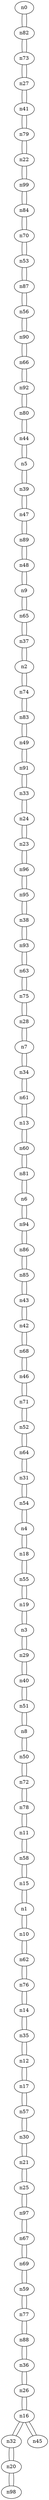 graph {
n0;
n1;
n2;
n3;
n4;
n5;
n6;
n7;
n8;
n9;
n10;
n11;
n12;
n13;
n14;
n15;
n16;
n17;
n18;
n19;
n20;
n21;
n22;
n23;
n24;
n25;
n26;
n27;
n28;
n29;
n30;
n31;
n32;
n33;
n34;
n35;
n36;
n37;
n38;
n39;
n40;
n41;
n42;
n43;
n44;
n45;
n46;
n47;
n48;
n49;
n50;
n51;
n52;
n53;
n54;
n55;
n56;
n57;
n58;
n59;
n60;
n61;
n62;
n63;
n64;
n65;
n66;
n67;
n68;
n69;
n70;
n71;
n72;
n73;
n74;
n75;
n76;
n77;
n78;
n79;
n80;
n81;
n82;
n83;
n84;
n85;
n86;
n87;
n88;
n89;
n90;
n91;
n92;
n93;
n94;
n95;
n96;
n97;
n98;
n99;
n0 -- n82;
n1 -- n10;
n1 -- n15;
n2 -- n74;
n2 -- n37;
n3 -- n29;
n3 -- n19;
n4 -- n18;
n4 -- n54;
n5 -- n44;
n5 -- n39;
n6 -- n94;
n6 -- n81;
n7 -- n28;
n7 -- n34;
n8 -- n51;
n8 -- n50;
n9 -- n65;
n9 -- n48;
n10 -- n1;
n10 -- n62;
n11 -- n78;
n11 -- n58;
n12 -- n17;
n12 -- n35;
n13 -- n60;
n13 -- n61;
n14 -- n76;
n14 -- n35;
n15 -- n1;
n15 -- n58;
n16 -- n45;
n16 -- n26;
n16 -- n32;
n17 -- n12;
n17 -- n57;
n18 -- n55;
n18 -- n4;
n19 -- n55;
n19 -- n3;
n20 -- n32;
n20 -- n98;
n21 -- n30;
n21 -- n25;
n22 -- n99;
n22 -- n79;
n23 -- n96;
n23 -- n24;
n24 -- n33;
n24 -- n23;
n25 -- n97;
n25 -- n21;
n26 -- n36;
n26 -- n16;
n27 -- n73;
n27 -- n41;
n28 -- n7;
n28 -- n75;
n29 -- n40;
n29 -- n3;
n30 -- n21;
n30 -- n57;
n31 -- n64;
n31 -- n54;
n32 -- n16;
n32 -- n20;
n33 -- n24;
n33 -- n91;
n34 -- n7;
n34 -- n61;
n35 -- n12;
n35 -- n14;
n36 -- n26;
n36 -- n88;
n37 -- n2;
n37 -- n65;
n38 -- n95;
n38 -- n93;
n39 -- n47;
n39 -- n5;
n40 -- n51;
n40 -- n29;
n41 -- n79;
n41 -- n27;
n42 -- n43;
n42 -- n68;
n43 -- n42;
n43 -- n85;
n44 -- n5;
n44 -- n80;
n45 -- n16;
n46 -- n71;
n46 -- n68;
n47 -- n89;
n47 -- n39;
n48 -- n9;
n48 -- n89;
n49 -- n83;
n49 -- n91;
n50 -- n72;
n50 -- n8;
n51 -- n40;
n51 -- n8;
n52 -- n71;
n52 -- n64;
n53 -- n87;
n53 -- n70;
n54 -- n31;
n54 -- n4;
n55 -- n18;
n55 -- n19;
n56 -- n87;
n56 -- n90;
n57 -- n17;
n57 -- n30;
n58 -- n11;
n58 -- n15;
n59 -- n69;
n59 -- n77;
n60 -- n13;
n60 -- n81;
n61 -- n13;
n61 -- n34;
n62 -- n10;
n62 -- n76;
n63 -- n93;
n63 -- n75;
n64 -- n31;
n64 -- n52;
n65 -- n9;
n65 -- n37;
n66 -- n90;
n66 -- n92;
n67 -- n69;
n67 -- n97;
n68 -- n42;
n68 -- n46;
n69 -- n59;
n69 -- n67;
n70 -- n53;
n70 -- n84;
n71 -- n52;
n71 -- n46;
n72 -- n78;
n72 -- n50;
n73 -- n82;
n73 -- n27;
n74 -- n2;
n74 -- n83;
n75 -- n28;
n75 -- n63;
n76 -- n62;
n76 -- n14;
n77 -- n59;
n77 -- n88;
n78 -- n72;
n78 -- n11;
n79 -- n22;
n79 -- n41;
n80 -- n44;
n80 -- n92;
n81 -- n6;
n81 -- n60;
n82 -- n0;
n82 -- n73;
n83 -- n74;
n83 -- n49;
n84 -- n99;
n84 -- n70;
n85 -- n86;
n85 -- n43;
n86 -- n85;
n86 -- n94;
n87 -- n53;
n87 -- n56;
n88 -- n36;
n88 -- n77;
n89 -- n48;
n89 -- n47;
n90 -- n56;
n90 -- n66;
n91 -- n49;
n91 -- n33;
n92 -- n66;
n92 -- n80;
n93 -- n38;
n93 -- n63;
n94 -- n6;
n94 -- n86;
n95 -- n38;
n95 -- n96;
n96 -- n95;
n96 -- n23;
n97 -- n25;
n97 -- n67;
n98 -- n20;
n99 -- n22;
n99 -- n84;
}
